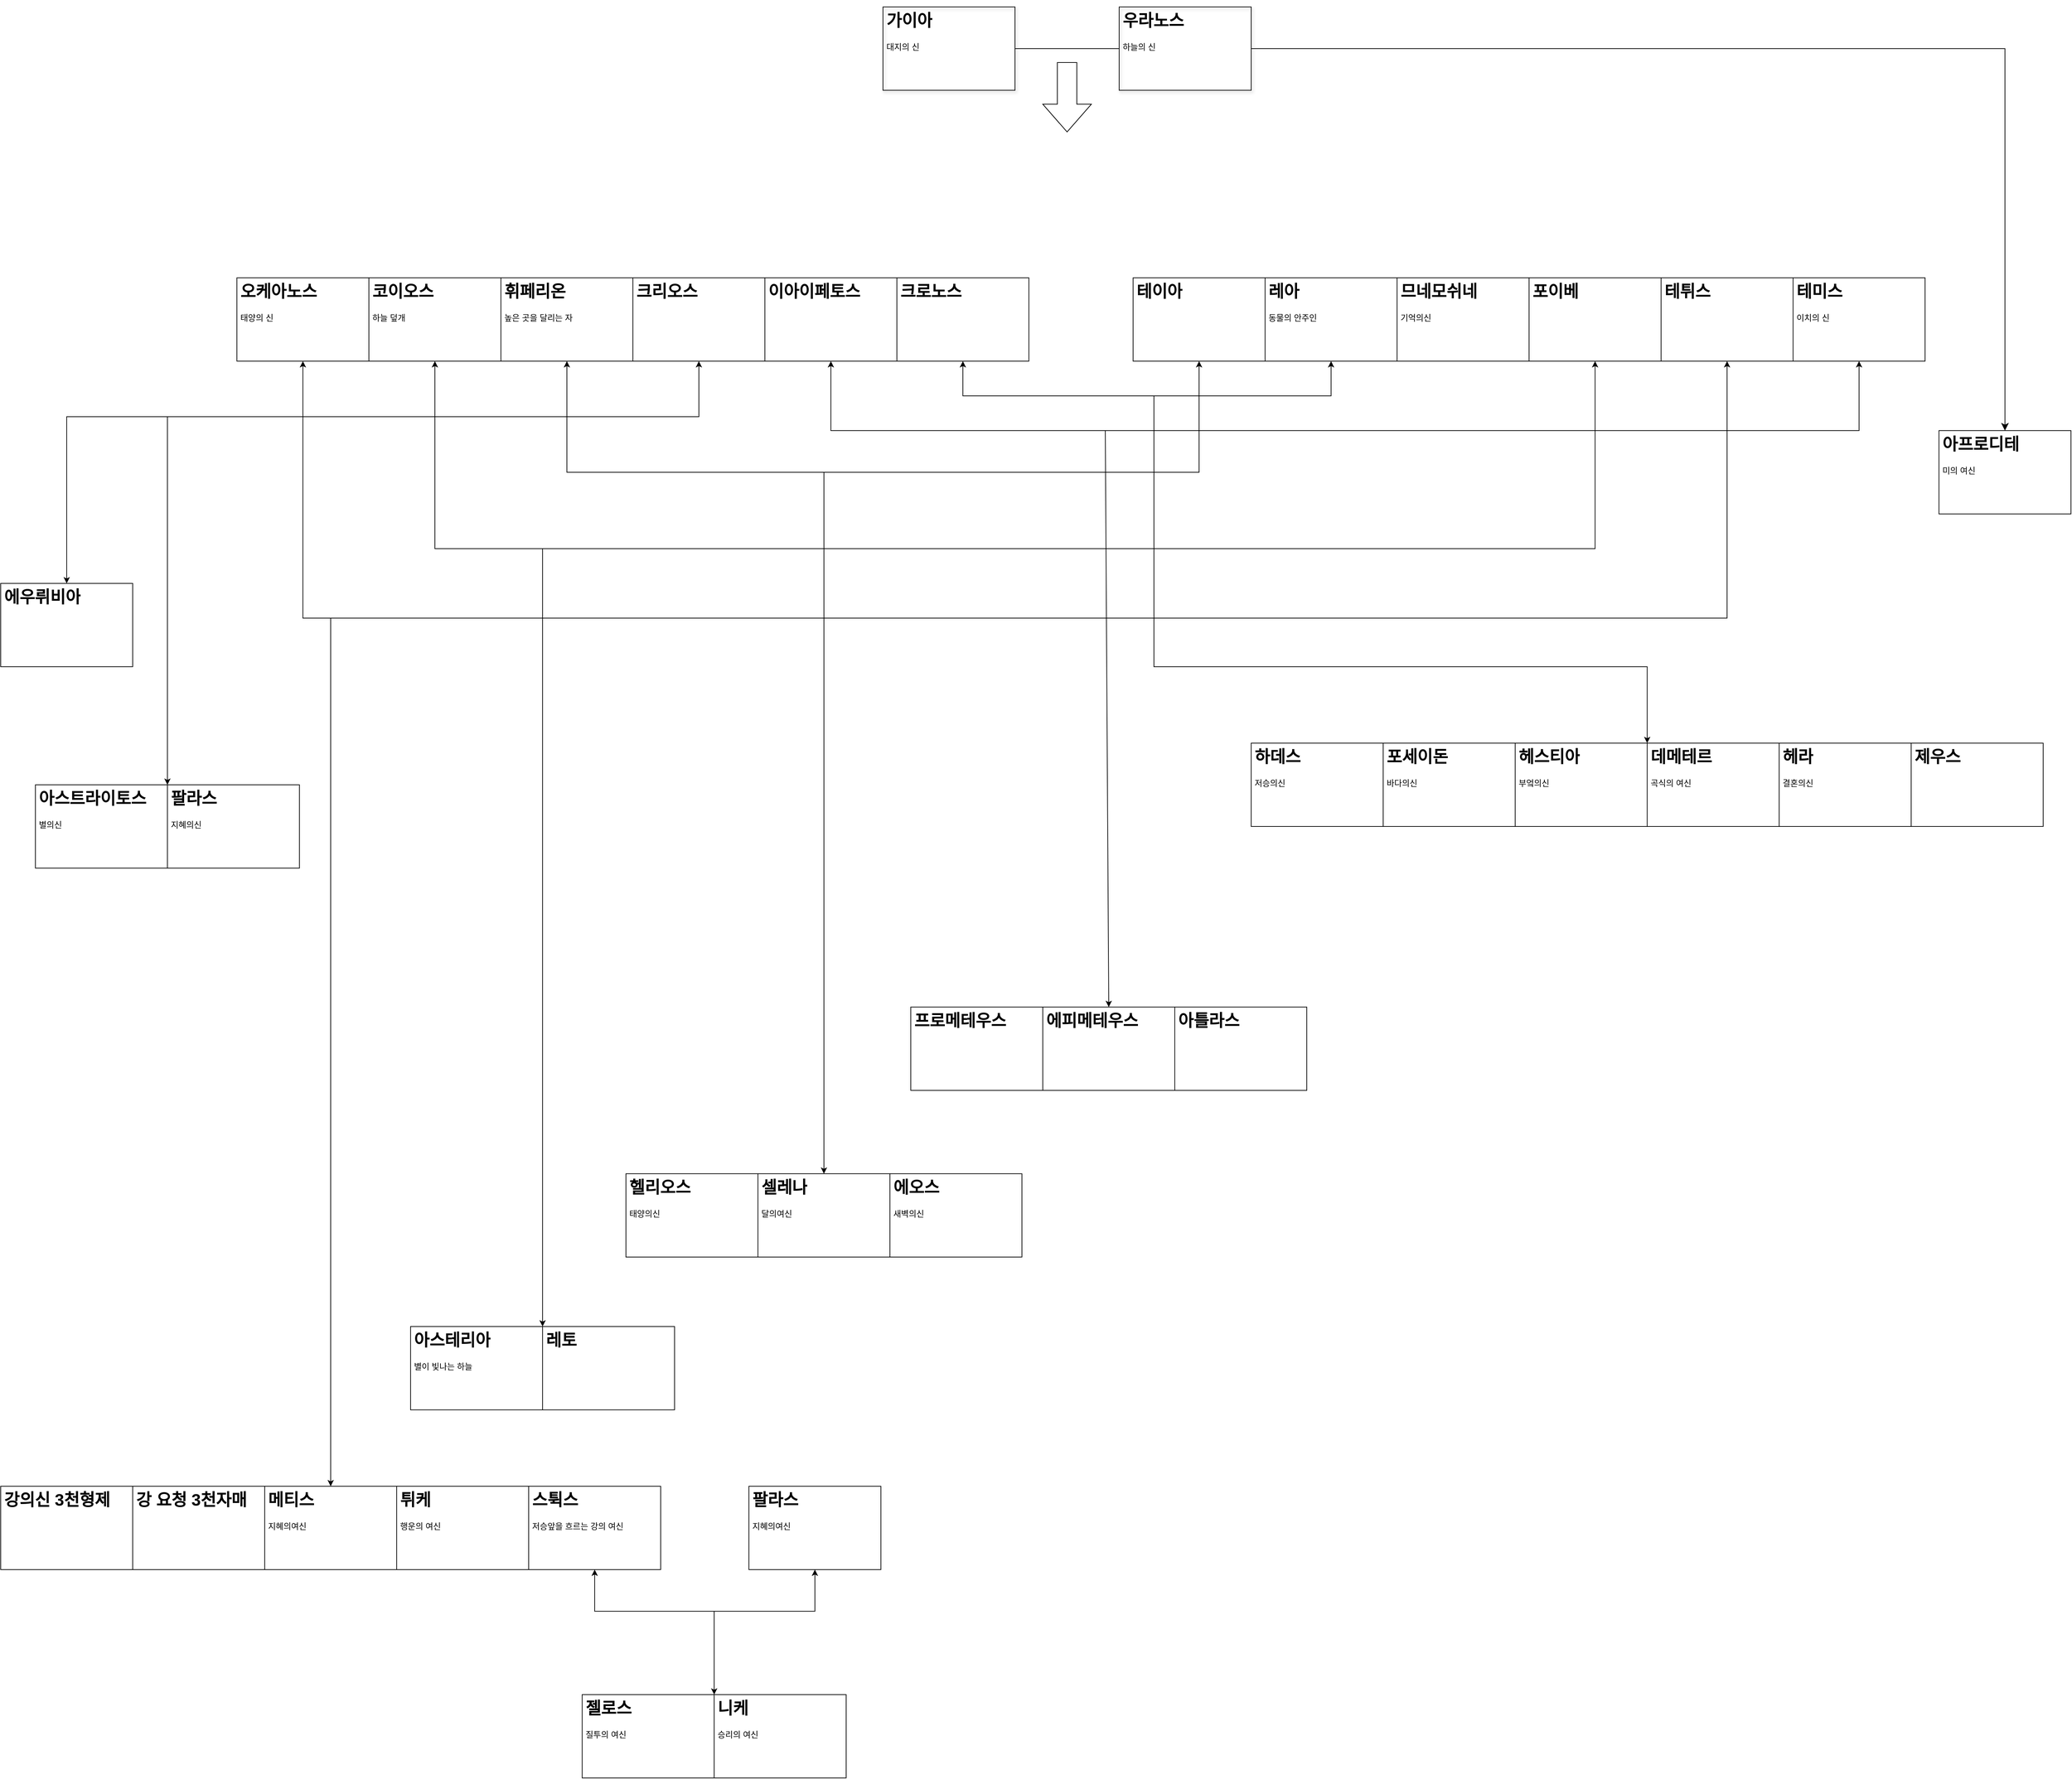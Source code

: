 <mxfile version="20.7.4" type="github">
  <diagram id="iCPAEJlE4XdvNPsYvM_N" name="페이지-1">
    <mxGraphModel dx="6017" dy="4021" grid="1" gridSize="10" guides="1" tooltips="1" connect="1" arrows="1" fold="1" page="1" pageScale="1" pageWidth="827" pageHeight="1169" math="0" shadow="0">
      <root>
        <mxCell id="0" />
        <mxCell id="1" parent="0" />
        <mxCell id="BBxYeIenQKLHBEVqydsv-35" value="" style="group" vertex="1" connectable="0" parent="1">
          <mxGeometry x="160" y="-150" width="560" height="120" as="geometry" />
        </mxCell>
        <mxCell id="BBxYeIenQKLHBEVqydsv-19" value="&lt;h1&gt;우라노스&lt;/h1&gt;&lt;div&gt;하늘의 신&lt;/div&gt;" style="text;html=1;strokeColor=#000000;fillColor=none;spacing=5;spacingTop=-20;whiteSpace=wrap;overflow=hidden;rounded=0;shadow=1;" vertex="1" parent="BBxYeIenQKLHBEVqydsv-35">
          <mxGeometry x="370" width="190" height="120" as="geometry" />
        </mxCell>
        <mxCell id="BBxYeIenQKLHBEVqydsv-18" value="&lt;h1&gt;가이아&lt;/h1&gt;&lt;div&gt;대지의 신&lt;/div&gt;" style="text;html=1;strokeColor=#000000;fillColor=none;spacing=5;spacingTop=-20;whiteSpace=wrap;overflow=hidden;rounded=0;shadow=1;" vertex="1" parent="BBxYeIenQKLHBEVqydsv-35">
          <mxGeometry x="30" width="190" height="120" as="geometry" />
        </mxCell>
        <mxCell id="BBxYeIenQKLHBEVqydsv-52" value="" style="endArrow=none;html=1;rounded=0;entryX=0;entryY=0.5;entryDx=0;entryDy=0;exitX=1;exitY=0.5;exitDx=0;exitDy=0;" edge="1" parent="BBxYeIenQKLHBEVqydsv-35" source="BBxYeIenQKLHBEVqydsv-18" target="BBxYeIenQKLHBEVqydsv-19">
          <mxGeometry width="50" height="50" relative="1" as="geometry">
            <mxPoint x="350" y="510" as="sourcePoint" />
            <mxPoint x="400" y="460" as="targetPoint" />
          </mxGeometry>
        </mxCell>
        <mxCell id="BBxYeIenQKLHBEVqydsv-44" value="&lt;h1&gt;아프로디테&lt;/h1&gt;&lt;div&gt;미의 여신&lt;/div&gt;" style="text;html=1;strokeColor=default;fillColor=none;spacing=5;spacingTop=-20;whiteSpace=wrap;overflow=hidden;rounded=0;shadow=0;" vertex="1" parent="1">
          <mxGeometry x="1710" y="460" width="190" height="120" as="geometry" />
        </mxCell>
        <mxCell id="BBxYeIenQKLHBEVqydsv-45" value="" style="edgeStyle=segmentEdgeStyle;endArrow=classic;html=1;curved=0;rounded=0;endSize=8;startSize=8;entryX=0.5;entryY=0;entryDx=0;entryDy=0;exitX=1;exitY=0.5;exitDx=0;exitDy=0;" edge="1" parent="1" source="BBxYeIenQKLHBEVqydsv-19" target="BBxYeIenQKLHBEVqydsv-44">
          <mxGeometry width="50" height="50" relative="1" as="geometry">
            <mxPoint x="410" y="570" as="sourcePoint" />
            <mxPoint x="460" y="520" as="targetPoint" />
          </mxGeometry>
        </mxCell>
        <mxCell id="BBxYeIenQKLHBEVqydsv-13" value="&lt;h1&gt;레아&lt;/h1&gt;&lt;div&gt;동물의 안주인&lt;/div&gt;" style="text;html=1;strokeColor=#000000;fillColor=none;spacing=5;spacingTop=-20;whiteSpace=wrap;overflow=hidden;rounded=0;shadow=0;container=0;" vertex="1" parent="1">
          <mxGeometry x="740" y="240" width="190" height="120" as="geometry" />
        </mxCell>
        <mxCell id="BBxYeIenQKLHBEVqydsv-14" value="&lt;h1&gt;므네모쉬네&lt;/h1&gt;&lt;div&gt;기억의신&lt;/div&gt;" style="text;html=1;strokeColor=#000000;fillColor=none;spacing=5;spacingTop=-20;whiteSpace=wrap;overflow=hidden;rounded=0;shadow=0;container=0;" vertex="1" parent="1">
          <mxGeometry x="930" y="240" width="190" height="120" as="geometry" />
        </mxCell>
        <mxCell id="BBxYeIenQKLHBEVqydsv-15" value="&lt;h1&gt;포이베&lt;/h1&gt;" style="text;html=1;strokeColor=#000000;fillColor=none;spacing=5;spacingTop=-20;whiteSpace=wrap;overflow=hidden;rounded=0;shadow=0;container=0;" vertex="1" parent="1">
          <mxGeometry x="1120" y="240" width="190" height="120" as="geometry" />
        </mxCell>
        <mxCell id="BBxYeIenQKLHBEVqydsv-16" value="&lt;h1&gt;테튀스&lt;/h1&gt;" style="text;html=1;strokeColor=#000000;fillColor=none;spacing=5;spacingTop=-20;whiteSpace=wrap;overflow=hidden;rounded=0;shadow=0;container=0;" vertex="1" parent="1">
          <mxGeometry x="1310" y="240" width="190" height="120" as="geometry" />
        </mxCell>
        <mxCell id="BBxYeIenQKLHBEVqydsv-17" value="&lt;h1&gt;테미스&lt;/h1&gt;&lt;div&gt;이치의 신&lt;/div&gt;" style="text;html=1;strokeColor=#000000;fillColor=none;spacing=5;spacingTop=-20;whiteSpace=wrap;overflow=hidden;rounded=0;shadow=0;container=0;" vertex="1" parent="1">
          <mxGeometry x="1500" y="240" width="190" height="120" as="geometry" />
        </mxCell>
        <mxCell id="BBxYeIenQKLHBEVqydsv-63" style="edgeStyle=elbowEdgeStyle;rounded=0;orthogonalLoop=1;jettySize=auto;html=1;exitX=0.5;exitY=1;exitDx=0;exitDy=0;entryX=0.5;entryY=1;entryDx=0;entryDy=0;startArrow=classic;startFill=1;endArrow=classic;endFill=1;" edge="1" parent="1" source="BBxYeIenQKLHBEVqydsv-8" target="BBxYeIenQKLHBEVqydsv-12">
          <mxGeometry relative="1" as="geometry">
            <Array as="points">
              <mxPoint x="210" y="520" />
            </Array>
          </mxGeometry>
        </mxCell>
        <mxCell id="BBxYeIenQKLHBEVqydsv-8" value="&lt;h1&gt;휘페리온&lt;/h1&gt;&lt;p&gt;높은 곳을 달리는 자&lt;/p&gt;" style="text;html=1;strokeColor=#000000;fillColor=none;spacing=5;spacingTop=-20;whiteSpace=wrap;overflow=hidden;rounded=0;container=0;" vertex="1" parent="1">
          <mxGeometry x="-360" y="240" width="190" height="120" as="geometry" />
        </mxCell>
        <mxCell id="BBxYeIenQKLHBEVqydsv-69" style="edgeStyle=orthogonalEdgeStyle;rounded=0;orthogonalLoop=1;jettySize=auto;html=1;exitX=0.5;exitY=1;exitDx=0;exitDy=0;entryX=0.5;entryY=0;entryDx=0;entryDy=0;startArrow=classic;startFill=1;endArrow=classic;endFill=1;elbow=vertical;" edge="1" parent="1" source="BBxYeIenQKLHBEVqydsv-9" target="BBxYeIenQKLHBEVqydsv-68">
          <mxGeometry relative="1" as="geometry">
            <Array as="points">
              <mxPoint x="-75" y="440" />
              <mxPoint x="-985" y="440" />
            </Array>
          </mxGeometry>
        </mxCell>
        <mxCell id="BBxYeIenQKLHBEVqydsv-9" value="&lt;h1&gt;크리오스&lt;/h1&gt;&lt;p&gt;&lt;br&gt;&lt;/p&gt;" style="text;html=1;strokeColor=#000000;fillColor=none;spacing=5;spacingTop=-20;whiteSpace=wrap;overflow=hidden;rounded=0;container=0;" vertex="1" parent="1">
          <mxGeometry x="-170" y="240" width="190" height="120" as="geometry" />
        </mxCell>
        <mxCell id="BBxYeIenQKLHBEVqydsv-61" style="edgeStyle=elbowEdgeStyle;rounded=0;orthogonalLoop=1;jettySize=auto;elbow=vertical;html=1;exitX=0.5;exitY=1;exitDx=0;exitDy=0;entryX=0.5;entryY=1;entryDx=0;entryDy=0;startArrow=classic;startFill=1;endArrow=classic;endFill=1;" edge="1" parent="1" source="BBxYeIenQKLHBEVqydsv-6" target="BBxYeIenQKLHBEVqydsv-16">
          <mxGeometry relative="1" as="geometry">
            <Array as="points">
              <mxPoint x="390" y="730" />
            </Array>
          </mxGeometry>
        </mxCell>
        <mxCell id="BBxYeIenQKLHBEVqydsv-6" value="&lt;h1&gt;오케아노스&lt;/h1&gt;&lt;p&gt;태양의 신&lt;/p&gt;" style="text;html=1;strokeColor=#000000;fillColor=none;spacing=5;spacingTop=-20;whiteSpace=wrap;overflow=hidden;rounded=0;container=0;" vertex="1" parent="1">
          <mxGeometry x="-740" y="240" width="190" height="120" as="geometry" />
        </mxCell>
        <mxCell id="BBxYeIenQKLHBEVqydsv-62" style="edgeStyle=elbowEdgeStyle;rounded=0;orthogonalLoop=1;jettySize=auto;html=1;exitX=0.5;exitY=1;exitDx=0;exitDy=0;entryX=0.5;entryY=1;entryDx=0;entryDy=0;startArrow=classic;startFill=1;endArrow=classic;endFill=1;" edge="1" parent="1" source="BBxYeIenQKLHBEVqydsv-7" target="BBxYeIenQKLHBEVqydsv-15">
          <mxGeometry relative="1" as="geometry">
            <Array as="points">
              <mxPoint x="400" y="630" />
            </Array>
          </mxGeometry>
        </mxCell>
        <mxCell id="BBxYeIenQKLHBEVqydsv-7" value="&lt;h1&gt;코이오스&lt;/h1&gt;&lt;p&gt;하늘 덮개&lt;/p&gt;" style="text;html=1;strokeColor=#000000;fillColor=none;spacing=5;spacingTop=-20;whiteSpace=wrap;overflow=hidden;rounded=0;container=0;" vertex="1" parent="1">
          <mxGeometry x="-550" y="240" width="190" height="120" as="geometry" />
        </mxCell>
        <mxCell id="BBxYeIenQKLHBEVqydsv-64" style="edgeStyle=elbowEdgeStyle;rounded=0;orthogonalLoop=1;jettySize=auto;elbow=vertical;html=1;exitX=0.5;exitY=1;exitDx=0;exitDy=0;entryX=0.5;entryY=1;entryDx=0;entryDy=0;startArrow=classic;startFill=1;endArrow=classic;endFill=1;" edge="1" parent="1" source="BBxYeIenQKLHBEVqydsv-10" target="BBxYeIenQKLHBEVqydsv-17">
          <mxGeometry relative="1" as="geometry">
            <Array as="points">
              <mxPoint x="870" y="460" />
            </Array>
          </mxGeometry>
        </mxCell>
        <mxCell id="BBxYeIenQKLHBEVqydsv-65" style="edgeStyle=elbowEdgeStyle;rounded=0;orthogonalLoop=1;jettySize=auto;elbow=vertical;html=1;exitX=0.5;exitY=1;exitDx=0;exitDy=0;entryX=0.5;entryY=1;entryDx=0;entryDy=0;startArrow=classic;startFill=1;endArrow=classic;endFill=1;" edge="1" parent="1" source="BBxYeIenQKLHBEVqydsv-11" target="BBxYeIenQKLHBEVqydsv-13">
          <mxGeometry relative="1" as="geometry">
            <Array as="points">
              <mxPoint x="580" y="410" />
            </Array>
          </mxGeometry>
        </mxCell>
        <mxCell id="BBxYeIenQKLHBEVqydsv-66" value="" style="html=1;shadow=0;dashed=0;align=center;verticalAlign=middle;shape=mxgraph.arrows2.arrow;dy=0.6;dx=40;direction=south;notch=0;strokeColor=default;" vertex="1" parent="1">
          <mxGeometry x="420" y="-70" width="70" height="100" as="geometry" />
        </mxCell>
        <mxCell id="BBxYeIenQKLHBEVqydsv-68" value="&lt;h1&gt;에우뤼비아&lt;/h1&gt;" style="text;html=1;strokeColor=default;fillColor=none;spacing=5;spacingTop=-20;whiteSpace=wrap;overflow=hidden;rounded=0;shadow=0;" vertex="1" parent="1">
          <mxGeometry x="-1080" y="680" width="190" height="120" as="geometry" />
        </mxCell>
        <mxCell id="BBxYeIenQKLHBEVqydsv-10" value="&lt;h1&gt;이아이페토스&lt;/h1&gt;&lt;p&gt;&lt;br&gt;&lt;/p&gt;" style="text;html=1;strokeColor=#000000;fillColor=none;spacing=5;spacingTop=-20;whiteSpace=wrap;overflow=hidden;rounded=0;container=0;" vertex="1" parent="1">
          <mxGeometry x="20" y="240" width="190" height="120" as="geometry" />
        </mxCell>
        <mxCell id="BBxYeIenQKLHBEVqydsv-11" value="&lt;h1&gt;크로노스&lt;/h1&gt;" style="text;html=1;strokeColor=#000000;fillColor=none;spacing=5;spacingTop=-20;whiteSpace=wrap;overflow=hidden;rounded=0;container=0;" vertex="1" parent="1">
          <mxGeometry x="210" y="240" width="190" height="120" as="geometry" />
        </mxCell>
        <mxCell id="BBxYeIenQKLHBEVqydsv-12" value="&lt;h1&gt;테이아&lt;/h1&gt;" style="text;html=1;strokeColor=#000000;fillColor=none;spacing=5;spacingTop=-20;whiteSpace=wrap;overflow=hidden;rounded=0;shadow=0;container=0;" vertex="1" parent="1">
          <mxGeometry x="550" y="240" width="190" height="120" as="geometry" />
        </mxCell>
        <mxCell id="BBxYeIenQKLHBEVqydsv-76" style="edgeStyle=elbowEdgeStyle;rounded=0;orthogonalLoop=1;jettySize=auto;elbow=vertical;html=1;exitX=0.5;exitY=1;exitDx=0;exitDy=0;entryX=0.5;entryY=1;entryDx=0;entryDy=0;startArrow=classic;startFill=1;endArrow=classic;endFill=1;" edge="1" parent="1" source="BBxYeIenQKLHBEVqydsv-74" target="BBxYeIenQKLHBEVqydsv-75">
          <mxGeometry relative="1" as="geometry">
            <Array as="points">
              <mxPoint x="-63" y="2160" />
            </Array>
          </mxGeometry>
        </mxCell>
        <mxCell id="BBxYeIenQKLHBEVqydsv-75" value="&lt;h1&gt;팔라스&lt;/h1&gt;&lt;div&gt;지혜의여신&lt;/div&gt;" style="text;html=1;strokeColor=default;fillColor=none;spacing=5;spacingTop=-20;whiteSpace=wrap;overflow=hidden;rounded=0;shadow=0;" vertex="1" parent="1">
          <mxGeometry x="-3" y="1980" width="190" height="120" as="geometry" />
        </mxCell>
        <mxCell id="BBxYeIenQKLHBEVqydsv-77" value="&lt;h1&gt;젤로스&lt;/h1&gt;&lt;div&gt;질투의 여신&lt;/div&gt;" style="text;html=1;strokeColor=default;fillColor=none;spacing=5;spacingTop=-20;whiteSpace=wrap;overflow=hidden;rounded=0;shadow=0;" vertex="1" parent="1">
          <mxGeometry x="-243" y="2280" width="190" height="120" as="geometry" />
        </mxCell>
        <mxCell id="BBxYeIenQKLHBEVqydsv-78" value="&lt;h1&gt;니케&lt;/h1&gt;&lt;div&gt;승리의 여신&lt;/div&gt;" style="text;html=1;strokeColor=default;fillColor=none;spacing=5;spacingTop=-20;whiteSpace=wrap;overflow=hidden;rounded=0;shadow=0;" vertex="1" parent="1">
          <mxGeometry x="-53" y="2280" width="190" height="120" as="geometry" />
        </mxCell>
        <mxCell id="BBxYeIenQKLHBEVqydsv-80" value="" style="endArrow=classic;html=1;rounded=0;elbow=vertical;entryX=0.5;entryY=0;entryDx=0;entryDy=0;" edge="1" parent="1" target="BBxYeIenQKLHBEVqydsv-72">
          <mxGeometry width="50" height="50" relative="1" as="geometry">
            <mxPoint x="-605" y="730" as="sourcePoint" />
            <mxPoint x="-230" y="800" as="targetPoint" />
          </mxGeometry>
        </mxCell>
        <mxCell id="BBxYeIenQKLHBEVqydsv-81" value="" style="endArrow=classic;html=1;rounded=0;elbow=vertical;entryX=1;entryY=0;entryDx=0;entryDy=0;" edge="1" parent="1" target="BBxYeIenQKLHBEVqydsv-77">
          <mxGeometry width="50" height="50" relative="1" as="geometry">
            <mxPoint x="-53" y="2160" as="sourcePoint" />
            <mxPoint x="-203" y="1740" as="targetPoint" />
          </mxGeometry>
        </mxCell>
        <mxCell id="BBxYeIenQKLHBEVqydsv-82" value="&lt;h1&gt;아스테리아&lt;/h1&gt;&lt;div&gt;별이 빛나는 하늘&lt;/div&gt;" style="text;html=1;strokeColor=default;fillColor=none;spacing=5;spacingTop=-20;whiteSpace=wrap;overflow=hidden;rounded=0;shadow=0;" vertex="1" parent="1">
          <mxGeometry x="-490" y="1750" width="190" height="120" as="geometry" />
        </mxCell>
        <mxCell id="BBxYeIenQKLHBEVqydsv-84" value="&lt;h1&gt;레토&lt;/h1&gt;" style="text;html=1;strokeColor=default;fillColor=none;spacing=5;spacingTop=-20;whiteSpace=wrap;overflow=hidden;rounded=0;shadow=0;" vertex="1" parent="1">
          <mxGeometry x="-300" y="1750" width="190" height="120" as="geometry" />
        </mxCell>
        <mxCell id="BBxYeIenQKLHBEVqydsv-85" value="" style="group" vertex="1" connectable="0" parent="1">
          <mxGeometry x="-1080" y="1980" width="950" height="120" as="geometry" />
        </mxCell>
        <mxCell id="BBxYeIenQKLHBEVqydsv-70" value="&lt;h1&gt;강의신 3천형제&lt;/h1&gt;" style="text;html=1;strokeColor=default;fillColor=none;spacing=5;spacingTop=-20;whiteSpace=wrap;overflow=hidden;rounded=0;shadow=0;" vertex="1" parent="BBxYeIenQKLHBEVqydsv-85">
          <mxGeometry width="190" height="120" as="geometry" />
        </mxCell>
        <mxCell id="BBxYeIenQKLHBEVqydsv-71" value="&lt;h1&gt;강 요청 3천자매&lt;/h1&gt;" style="text;html=1;strokeColor=default;fillColor=none;spacing=5;spacingTop=-20;whiteSpace=wrap;overflow=hidden;rounded=0;shadow=0;" vertex="1" parent="BBxYeIenQKLHBEVqydsv-85">
          <mxGeometry x="190" width="190" height="120" as="geometry" />
        </mxCell>
        <mxCell id="BBxYeIenQKLHBEVqydsv-72" value="&lt;h1&gt;메티스&lt;/h1&gt;&lt;div&gt;지혜의여신&lt;/div&gt;" style="text;html=1;strokeColor=default;fillColor=none;spacing=5;spacingTop=-20;whiteSpace=wrap;overflow=hidden;rounded=0;shadow=0;" vertex="1" parent="BBxYeIenQKLHBEVqydsv-85">
          <mxGeometry x="380" width="190" height="120" as="geometry" />
        </mxCell>
        <mxCell id="BBxYeIenQKLHBEVqydsv-73" value="&lt;h1&gt;튀케&lt;/h1&gt;&lt;div&gt;행운의 여신&lt;/div&gt;" style="text;html=1;strokeColor=default;fillColor=none;spacing=5;spacingTop=-20;whiteSpace=wrap;overflow=hidden;rounded=0;shadow=0;" vertex="1" parent="BBxYeIenQKLHBEVqydsv-85">
          <mxGeometry x="570" width="190" height="120" as="geometry" />
        </mxCell>
        <mxCell id="BBxYeIenQKLHBEVqydsv-74" value="&lt;h1&gt;스튁스&lt;/h1&gt;&lt;div&gt;저승앞을 흐르는 강의 여신&lt;/div&gt;" style="text;html=1;strokeColor=default;fillColor=none;spacing=5;spacingTop=-20;whiteSpace=wrap;overflow=hidden;rounded=0;shadow=0;" vertex="1" parent="BBxYeIenQKLHBEVqydsv-85">
          <mxGeometry x="760" width="190" height="120" as="geometry" />
        </mxCell>
        <mxCell id="BBxYeIenQKLHBEVqydsv-86" value="" style="endArrow=classic;html=1;rounded=0;elbow=vertical;entryX=0;entryY=0;entryDx=0;entryDy=0;" edge="1" parent="1" target="BBxYeIenQKLHBEVqydsv-84">
          <mxGeometry width="50" height="50" relative="1" as="geometry">
            <mxPoint x="-300" y="630" as="sourcePoint" />
            <mxPoint x="-170" y="1160" as="targetPoint" />
          </mxGeometry>
        </mxCell>
        <mxCell id="BBxYeIenQKLHBEVqydsv-87" value="&lt;h1&gt;헬리오스&lt;/h1&gt;&lt;div&gt;태양의신&lt;/div&gt;" style="text;html=1;strokeColor=default;fillColor=none;spacing=5;spacingTop=-20;whiteSpace=wrap;overflow=hidden;rounded=0;shadow=0;" vertex="1" parent="1">
          <mxGeometry x="-180" y="1530" width="190" height="120" as="geometry" />
        </mxCell>
        <mxCell id="BBxYeIenQKLHBEVqydsv-88" value="&lt;h1&gt;셀레나&lt;/h1&gt;&lt;div&gt;달의여신&lt;/div&gt;" style="text;html=1;strokeColor=default;fillColor=none;spacing=5;spacingTop=-20;whiteSpace=wrap;overflow=hidden;rounded=0;shadow=0;" vertex="1" parent="1">
          <mxGeometry x="10" y="1530" width="190" height="120" as="geometry" />
        </mxCell>
        <mxCell id="BBxYeIenQKLHBEVqydsv-89" value="&lt;h1&gt;에오스&lt;/h1&gt;&lt;div&gt;새벽의신&lt;/div&gt;" style="text;html=1;strokeColor=default;fillColor=none;spacing=5;spacingTop=-20;whiteSpace=wrap;overflow=hidden;rounded=0;shadow=0;" vertex="1" parent="1">
          <mxGeometry x="200" y="1530" width="190" height="120" as="geometry" />
        </mxCell>
        <mxCell id="BBxYeIenQKLHBEVqydsv-90" value="" style="endArrow=classic;html=1;rounded=0;elbow=vertical;" edge="1" parent="1" target="BBxYeIenQKLHBEVqydsv-88">
          <mxGeometry width="50" height="50" relative="1" as="geometry">
            <mxPoint x="105" y="520" as="sourcePoint" />
            <mxPoint x="-450" y="1210" as="targetPoint" />
          </mxGeometry>
        </mxCell>
        <mxCell id="BBxYeIenQKLHBEVqydsv-91" value="&lt;h1&gt;아스트라이토스&lt;/h1&gt;&lt;div&gt;별의신&lt;/div&gt;" style="text;html=1;strokeColor=default;fillColor=none;spacing=5;spacingTop=-20;whiteSpace=wrap;overflow=hidden;rounded=0;shadow=0;" vertex="1" parent="1">
          <mxGeometry x="-1030" y="970" width="190" height="120" as="geometry" />
        </mxCell>
        <mxCell id="BBxYeIenQKLHBEVqydsv-92" value="&lt;h1&gt;팔라스&lt;/h1&gt;&lt;div&gt;지혜의신&lt;/div&gt;" style="text;html=1;strokeColor=default;fillColor=none;spacing=5;spacingTop=-20;whiteSpace=wrap;overflow=hidden;rounded=0;shadow=0;" vertex="1" parent="1">
          <mxGeometry x="-840" y="970" width="190" height="120" as="geometry" />
        </mxCell>
        <mxCell id="BBxYeIenQKLHBEVqydsv-93" value="" style="endArrow=classic;html=1;rounded=0;elbow=vertical;entryX=0;entryY=0;entryDx=0;entryDy=0;" edge="1" parent="1" target="BBxYeIenQKLHBEVqydsv-92">
          <mxGeometry width="50" height="50" relative="1" as="geometry">
            <mxPoint x="-840" y="440" as="sourcePoint" />
            <mxPoint x="-980" y="1480" as="targetPoint" />
          </mxGeometry>
        </mxCell>
        <mxCell id="BBxYeIenQKLHBEVqydsv-97" value="" style="group" vertex="1" connectable="0" parent="1">
          <mxGeometry x="230" y="1290" width="570" height="120" as="geometry" />
        </mxCell>
        <mxCell id="BBxYeIenQKLHBEVqydsv-94" value="&lt;h1&gt;프로메테우스&lt;/h1&gt;" style="text;html=1;strokeColor=default;fillColor=none;spacing=5;spacingTop=-20;whiteSpace=wrap;overflow=hidden;rounded=0;shadow=0;" vertex="1" parent="BBxYeIenQKLHBEVqydsv-97">
          <mxGeometry width="190" height="120" as="geometry" />
        </mxCell>
        <mxCell id="BBxYeIenQKLHBEVqydsv-95" value="&lt;h1&gt;에피메테우스&lt;/h1&gt;" style="text;html=1;strokeColor=default;fillColor=none;spacing=5;spacingTop=-20;whiteSpace=wrap;overflow=hidden;rounded=0;shadow=0;" vertex="1" parent="BBxYeIenQKLHBEVqydsv-97">
          <mxGeometry x="190" width="190" height="120" as="geometry" />
        </mxCell>
        <mxCell id="BBxYeIenQKLHBEVqydsv-96" value="&lt;h1&gt;아틀라스&lt;/h1&gt;" style="text;html=1;strokeColor=default;fillColor=none;spacing=5;spacingTop=-20;whiteSpace=wrap;overflow=hidden;rounded=0;shadow=0;" vertex="1" parent="BBxYeIenQKLHBEVqydsv-97">
          <mxGeometry x="380" width="190" height="120" as="geometry" />
        </mxCell>
        <mxCell id="BBxYeIenQKLHBEVqydsv-98" value="" style="endArrow=classic;html=1;rounded=0;elbow=vertical;entryX=0.5;entryY=0;entryDx=0;entryDy=0;" edge="1" parent="1" target="BBxYeIenQKLHBEVqydsv-95">
          <mxGeometry width="50" height="50" relative="1" as="geometry">
            <mxPoint x="510" y="460" as="sourcePoint" />
            <mxPoint x="-370" y="1290" as="targetPoint" />
          </mxGeometry>
        </mxCell>
        <mxCell id="BBxYeIenQKLHBEVqydsv-105" value="" style="group" vertex="1" connectable="0" parent="1">
          <mxGeometry x="720" y="910" width="1140" height="120" as="geometry" />
        </mxCell>
        <mxCell id="BBxYeIenQKLHBEVqydsv-99" value="&lt;h1&gt;하데스&lt;/h1&gt;&lt;div&gt;저승의신&lt;/div&gt;" style="text;html=1;strokeColor=default;fillColor=none;spacing=5;spacingTop=-20;whiteSpace=wrap;overflow=hidden;rounded=0;shadow=0;" vertex="1" parent="BBxYeIenQKLHBEVqydsv-105">
          <mxGeometry width="190" height="120" as="geometry" />
        </mxCell>
        <mxCell id="BBxYeIenQKLHBEVqydsv-100" value="&lt;h1&gt;포세이돈&lt;/h1&gt;&lt;div&gt;바다의신&lt;/div&gt;" style="text;html=1;strokeColor=default;fillColor=none;spacing=5;spacingTop=-20;whiteSpace=wrap;overflow=hidden;rounded=0;shadow=0;" vertex="1" parent="BBxYeIenQKLHBEVqydsv-105">
          <mxGeometry x="190" width="190" height="120" as="geometry" />
        </mxCell>
        <mxCell id="BBxYeIenQKLHBEVqydsv-101" value="&lt;h1&gt;헤스티아&lt;/h1&gt;&lt;div&gt;부엌의신&lt;/div&gt;" style="text;html=1;strokeColor=default;fillColor=none;spacing=5;spacingTop=-20;whiteSpace=wrap;overflow=hidden;rounded=0;shadow=0;" vertex="1" parent="BBxYeIenQKLHBEVqydsv-105">
          <mxGeometry x="380" width="190" height="120" as="geometry" />
        </mxCell>
        <mxCell id="BBxYeIenQKLHBEVqydsv-102" value="&lt;h1&gt;데메테르&lt;/h1&gt;&lt;div&gt;곡식의 여신&lt;/div&gt;" style="text;html=1;strokeColor=default;fillColor=none;spacing=5;spacingTop=-20;whiteSpace=wrap;overflow=hidden;rounded=0;shadow=0;" vertex="1" parent="BBxYeIenQKLHBEVqydsv-105">
          <mxGeometry x="570" width="190" height="120" as="geometry" />
        </mxCell>
        <mxCell id="BBxYeIenQKLHBEVqydsv-103" value="&lt;h1&gt;헤라&lt;/h1&gt;&lt;div&gt;결혼의신&lt;/div&gt;" style="text;html=1;strokeColor=default;fillColor=none;spacing=5;spacingTop=-20;whiteSpace=wrap;overflow=hidden;rounded=0;shadow=0;" vertex="1" parent="BBxYeIenQKLHBEVqydsv-105">
          <mxGeometry x="760" width="190" height="120" as="geometry" />
        </mxCell>
        <mxCell id="BBxYeIenQKLHBEVqydsv-104" value="&lt;h1&gt;제우스&lt;/h1&gt;" style="text;html=1;strokeColor=default;fillColor=none;spacing=5;spacingTop=-20;whiteSpace=wrap;overflow=hidden;rounded=0;shadow=0;" vertex="1" parent="BBxYeIenQKLHBEVqydsv-105">
          <mxGeometry x="950" width="190" height="120" as="geometry" />
        </mxCell>
        <mxCell id="BBxYeIenQKLHBEVqydsv-106" value="" style="endArrow=classic;html=1;rounded=0;elbow=vertical;entryX=0;entryY=0;entryDx=0;entryDy=0;" edge="1" parent="1" target="BBxYeIenQKLHBEVqydsv-102">
          <mxGeometry width="50" height="50" relative="1" as="geometry">
            <mxPoint x="580" y="410" as="sourcePoint" />
            <mxPoint x="770" y="1070" as="targetPoint" />
            <Array as="points">
              <mxPoint x="580" y="800" />
              <mxPoint x="1290" y="800" />
            </Array>
          </mxGeometry>
        </mxCell>
      </root>
    </mxGraphModel>
  </diagram>
</mxfile>
